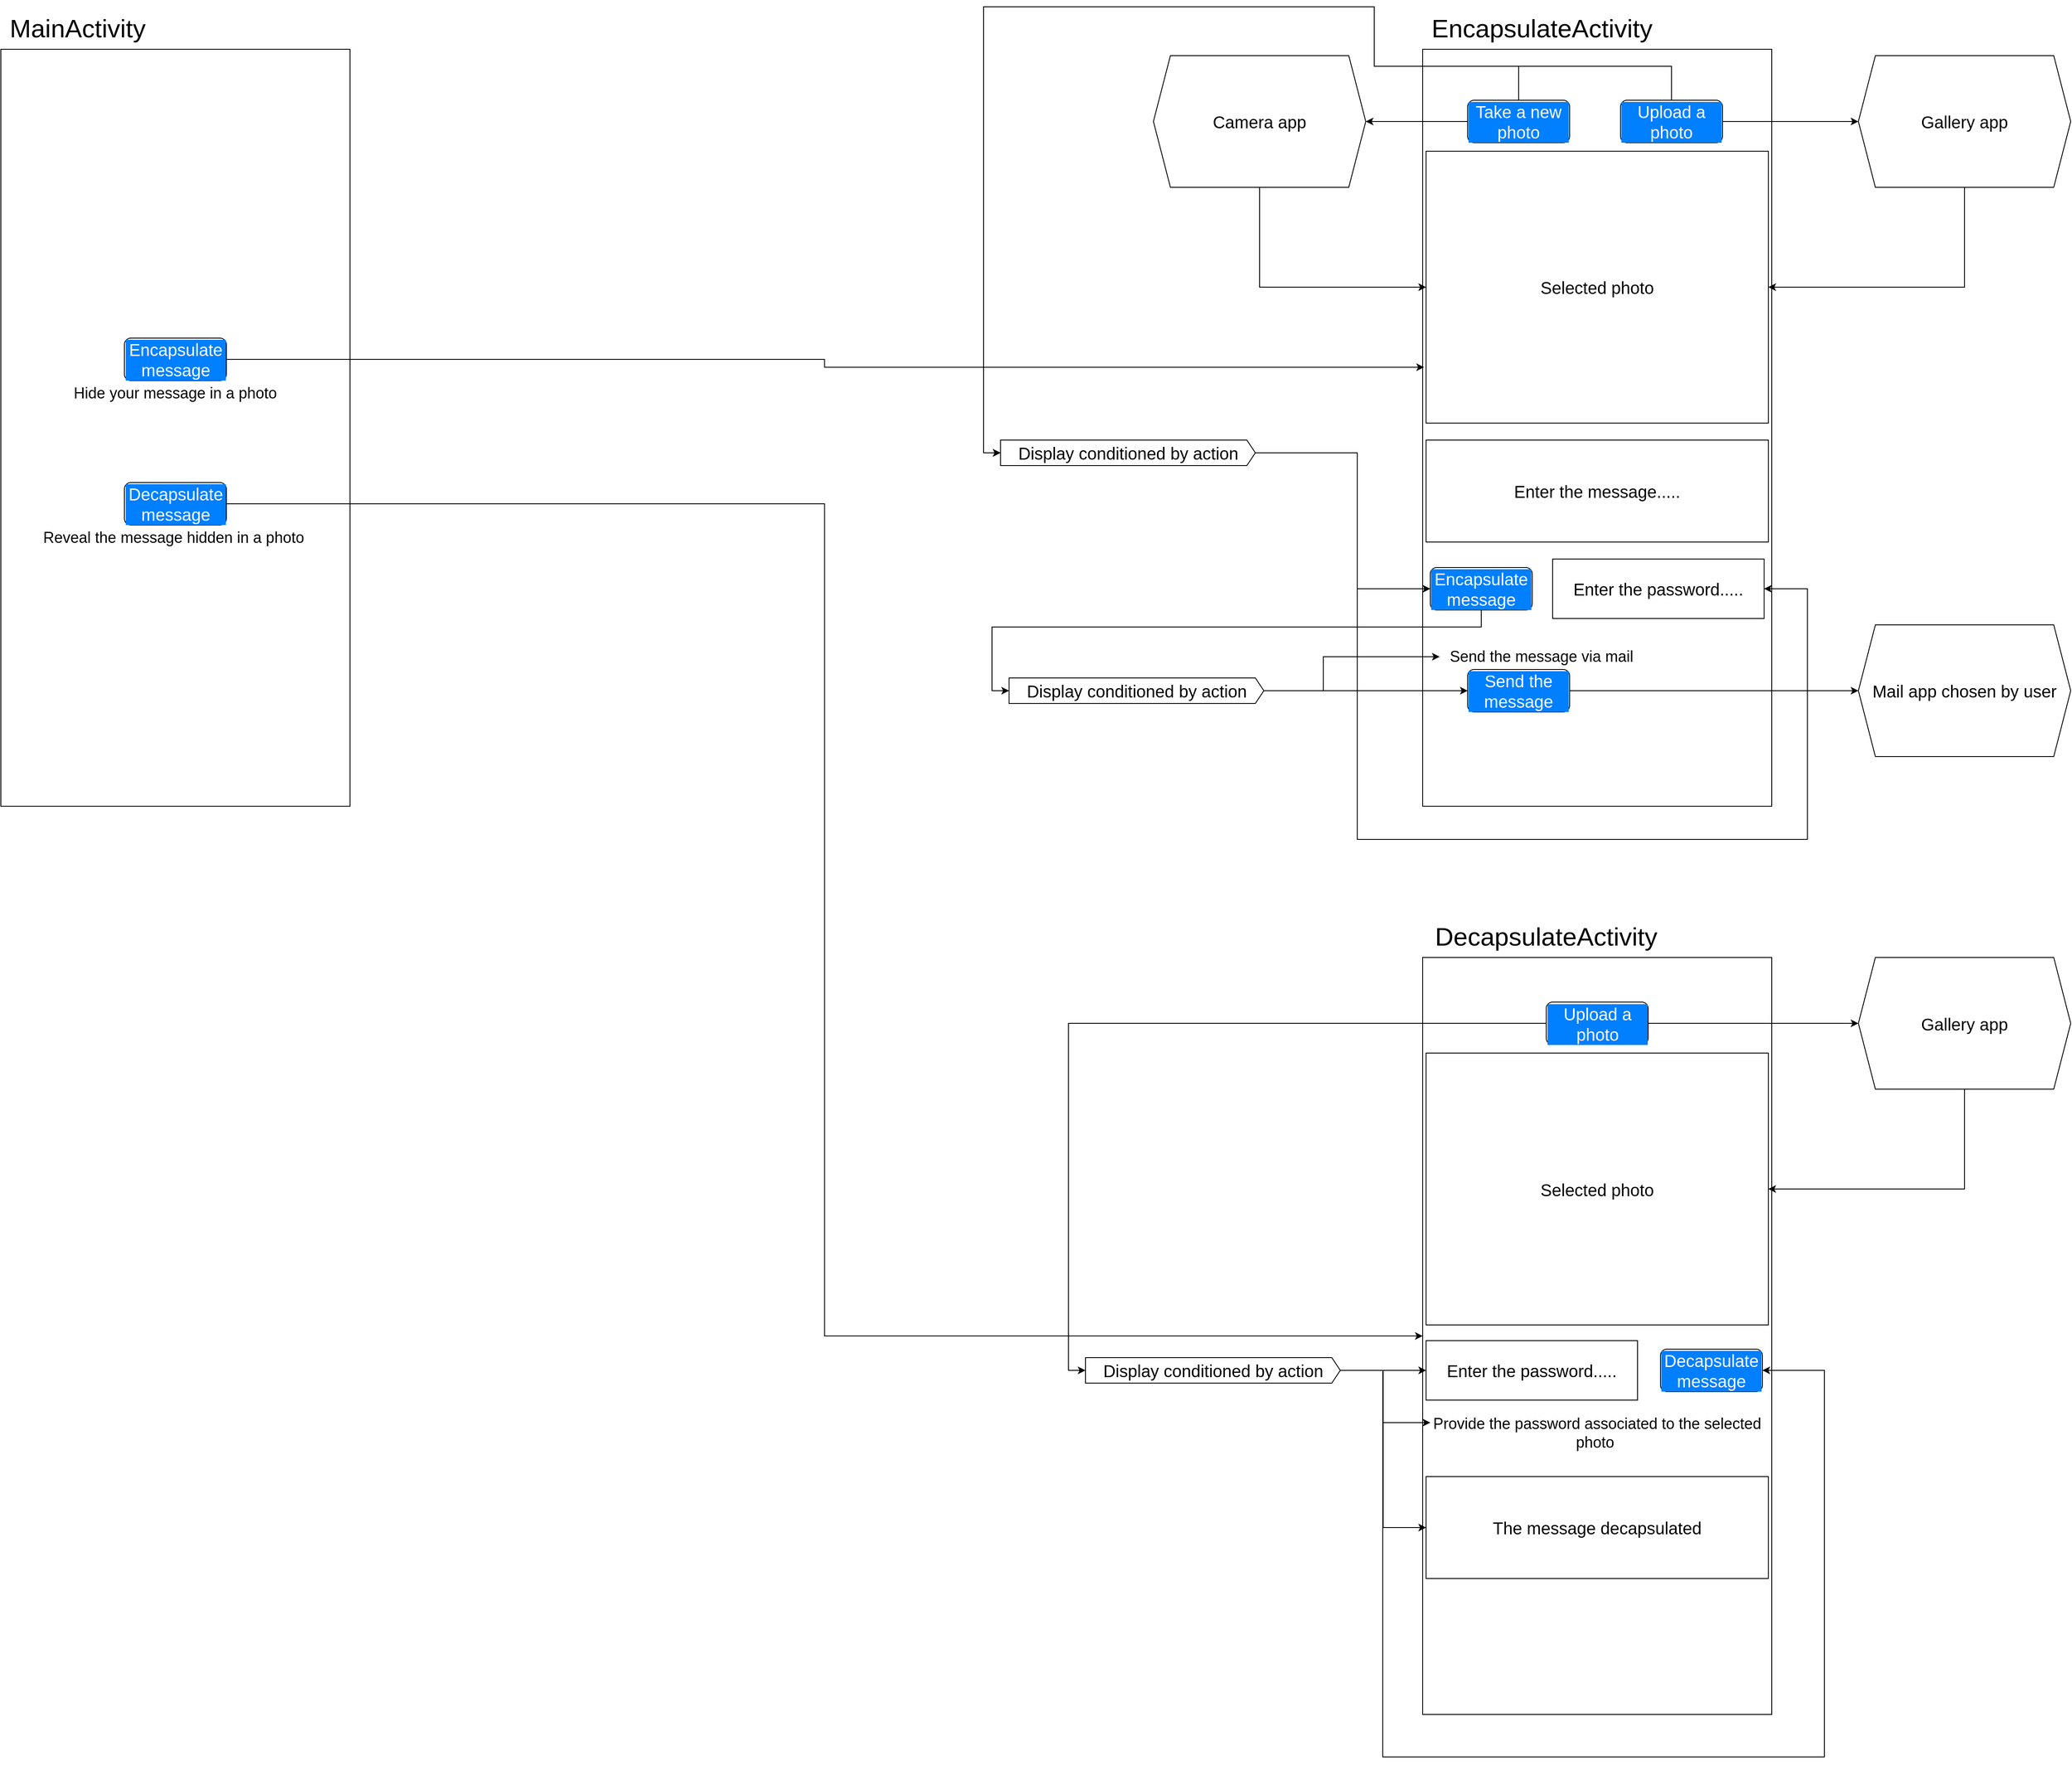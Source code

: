 <mxfile version="24.7.1" type="device">
  <diagram name="Pagină-1" id="e3TAEm-btMj8c2uIH9YA">
    <mxGraphModel dx="2100" dy="1112" grid="1" gridSize="10" guides="1" tooltips="1" connect="1" arrows="1" fold="1" page="1" pageScale="1" pageWidth="827" pageHeight="1169" math="0" shadow="0">
      <root>
        <mxCell id="0" />
        <mxCell id="1" parent="0" />
        <mxCell id="pdFL4RSGOMo0T5e-siJF-1" value="" style="rounded=0;whiteSpace=wrap;html=1;" vertex="1" parent="1">
          <mxGeometry x="3" y="110" width="411" height="891" as="geometry" />
        </mxCell>
        <mxCell id="pdFL4RSGOMo0T5e-siJF-2" value="" style="rounded=0;whiteSpace=wrap;html=1;" vertex="1" parent="1">
          <mxGeometry x="1677" y="110" width="411" height="891" as="geometry" />
        </mxCell>
        <mxCell id="pdFL4RSGOMo0T5e-siJF-3" value="MainActivity" style="text;html=1;align=center;verticalAlign=middle;resizable=0;points=[];autosize=1;strokeColor=none;fillColor=none;fontSize=30;" vertex="1" parent="1">
          <mxGeometry x="3" y="60" width="180" height="50" as="geometry" />
        </mxCell>
        <mxCell id="pdFL4RSGOMo0T5e-siJF-4" value="&lt;font style=&quot;font-size: 20px;&quot;&gt;Encapsulate message&lt;/font&gt;" style="rounded=1;whiteSpace=wrap;html=1;labelBackgroundColor=#007FFF;fontColor=#ffffff;" vertex="1" parent="1">
          <mxGeometry x="148.5" y="450" width="120" height="50" as="geometry" />
        </mxCell>
        <mxCell id="pdFL4RSGOMo0T5e-siJF-41" style="edgeStyle=orthogonalEdgeStyle;rounded=0;orthogonalLoop=1;jettySize=auto;html=1;entryX=0;entryY=0.5;entryDx=0;entryDy=0;" edge="1" parent="1" source="pdFL4RSGOMo0T5e-siJF-6" target="pdFL4RSGOMo0T5e-siJF-39">
          <mxGeometry relative="1" as="geometry" />
        </mxCell>
        <mxCell id="pdFL4RSGOMo0T5e-siJF-6" value="&lt;font style=&quot;font-size: 20px;&quot;&gt;Decapsulate message&lt;/font&gt;" style="rounded=1;whiteSpace=wrap;html=1;fontColor=#ffffff;labelBackgroundColor=#007FFF;" vertex="1" parent="1">
          <mxGeometry x="148.5" y="620" width="120" height="50" as="geometry" />
        </mxCell>
        <mxCell id="pdFL4RSGOMo0T5e-siJF-8" value="&lt;font style=&quot;font-size: 18px;&quot;&gt;Hide your message in a photo&lt;/font&gt;" style="text;html=1;align=center;verticalAlign=middle;whiteSpace=wrap;rounded=0;" vertex="1" parent="1">
          <mxGeometry x="79" y="500" width="259" height="30" as="geometry" />
        </mxCell>
        <mxCell id="pdFL4RSGOMo0T5e-siJF-10" value="Reveal the message hidden in a photo&amp;nbsp;" style="text;html=1;align=center;verticalAlign=middle;whiteSpace=wrap;rounded=0;fontSize=18;" vertex="1" parent="1">
          <mxGeometry x="50.5" y="670" width="316" height="30" as="geometry" />
        </mxCell>
        <mxCell id="pdFL4RSGOMo0T5e-siJF-11" style="edgeStyle=orthogonalEdgeStyle;rounded=0;orthogonalLoop=1;jettySize=auto;html=1;entryX=0.004;entryY=0.42;entryDx=0;entryDy=0;entryPerimeter=0;" edge="1" parent="1" source="pdFL4RSGOMo0T5e-siJF-4" target="pdFL4RSGOMo0T5e-siJF-2">
          <mxGeometry relative="1" as="geometry" />
        </mxCell>
        <mxCell id="pdFL4RSGOMo0T5e-siJF-13" value="EncapsulateActivity" style="text;html=1;align=center;verticalAlign=middle;resizable=0;points=[];autosize=1;strokeColor=none;fillColor=none;fontSize=30;" vertex="1" parent="1">
          <mxGeometry x="1677" y="60" width="280" height="50" as="geometry" />
        </mxCell>
        <mxCell id="pdFL4RSGOMo0T5e-siJF-48" style="edgeStyle=orthogonalEdgeStyle;rounded=0;orthogonalLoop=1;jettySize=auto;html=1;" edge="1" parent="1" source="pdFL4RSGOMo0T5e-siJF-17" target="pdFL4RSGOMo0T5e-siJF-47">
          <mxGeometry relative="1" as="geometry" />
        </mxCell>
        <mxCell id="pdFL4RSGOMo0T5e-siJF-17" value="&lt;font style=&quot;font-size: 20px;&quot;&gt;Take a new photo&lt;/font&gt;" style="rounded=1;whiteSpace=wrap;html=1;fontSize=12;fontColor=#FFFFFF;labelBackgroundColor=#007FFF;" vertex="1" parent="1">
          <mxGeometry x="1730" y="170" width="120" height="50" as="geometry" />
        </mxCell>
        <mxCell id="pdFL4RSGOMo0T5e-siJF-35" style="edgeStyle=orthogonalEdgeStyle;rounded=0;orthogonalLoop=1;jettySize=auto;html=1;entryX=0;entryY=0.5;entryDx=0;entryDy=0;" edge="1" parent="1" source="pdFL4RSGOMo0T5e-siJF-18" target="pdFL4RSGOMo0T5e-siJF-34">
          <mxGeometry relative="1" as="geometry" />
        </mxCell>
        <mxCell id="pdFL4RSGOMo0T5e-siJF-18" value="&lt;font style=&quot;font-size: 20px;&quot;&gt;Upload a photo&lt;/font&gt;" style="rounded=1;whiteSpace=wrap;html=1;labelBackgroundColor=#007FFF;fontColor=#FFFFFF;" vertex="1" parent="1">
          <mxGeometry x="1910" y="170" width="120" height="50" as="geometry" />
        </mxCell>
        <mxCell id="pdFL4RSGOMo0T5e-siJF-19" value="&lt;font style=&quot;font-size: 20px;&quot;&gt;Selected photo&lt;/font&gt;" style="rounded=0;whiteSpace=wrap;html=1;" vertex="1" parent="1">
          <mxGeometry x="1681" y="230" width="403" height="320" as="geometry" />
        </mxCell>
        <mxCell id="pdFL4RSGOMo0T5e-siJF-20" value="&lt;font style=&quot;font-size: 20px;&quot;&gt;Enter the message.....&lt;/font&gt;" style="rounded=0;whiteSpace=wrap;html=1;" vertex="1" parent="1">
          <mxGeometry x="1681" y="570" width="403" height="120" as="geometry" />
        </mxCell>
        <mxCell id="pdFL4RSGOMo0T5e-siJF-22" value="Encapsulate message" style="rounded=1;whiteSpace=wrap;html=1;fontSize=20;fontColor=#FFFFFF;labelBackgroundColor=#007FFF;" vertex="1" parent="1">
          <mxGeometry x="1686" y="720" width="120" height="50" as="geometry" />
        </mxCell>
        <mxCell id="pdFL4RSGOMo0T5e-siJF-33" style="edgeStyle=orthogonalEdgeStyle;rounded=0;orthogonalLoop=1;jettySize=auto;html=1;entryX=0;entryY=0.5;entryDx=0;entryDy=0;" edge="1" parent="1" source="pdFL4RSGOMo0T5e-siJF-23" target="pdFL4RSGOMo0T5e-siJF-32">
          <mxGeometry relative="1" as="geometry" />
        </mxCell>
        <mxCell id="pdFL4RSGOMo0T5e-siJF-23" value="Send the message" style="rounded=1;whiteSpace=wrap;html=1;fontSize=20;labelBackgroundColor=#007FFF;fontColor=#FFFFFF;" vertex="1" parent="1">
          <mxGeometry x="1730" y="840" width="120" height="50" as="geometry" />
        </mxCell>
        <mxCell id="pdFL4RSGOMo0T5e-siJF-25" value="Send the message via mail" style="text;html=1;align=center;verticalAlign=middle;whiteSpace=wrap;rounded=0;fontSize=18;" vertex="1" parent="1">
          <mxGeometry x="1697" y="810" width="240" height="30" as="geometry" />
        </mxCell>
        <mxCell id="pdFL4RSGOMo0T5e-siJF-32" value="&lt;font style=&quot;font-size: 20px;&quot;&gt;Mail app chosen by user&lt;/font&gt;" style="shape=hexagon;perimeter=hexagonPerimeter2;whiteSpace=wrap;html=1;fixedSize=1;" vertex="1" parent="1">
          <mxGeometry x="2190" y="787.5" width="250" height="155" as="geometry" />
        </mxCell>
        <mxCell id="pdFL4RSGOMo0T5e-siJF-38" style="edgeStyle=orthogonalEdgeStyle;rounded=0;orthogonalLoop=1;jettySize=auto;html=1;" edge="1" parent="1" source="pdFL4RSGOMo0T5e-siJF-34" target="pdFL4RSGOMo0T5e-siJF-19">
          <mxGeometry relative="1" as="geometry">
            <Array as="points">
              <mxPoint x="2315" y="390" />
            </Array>
          </mxGeometry>
        </mxCell>
        <mxCell id="pdFL4RSGOMo0T5e-siJF-34" value="&lt;font style=&quot;font-size: 20px;&quot;&gt;Gallery app&lt;/font&gt;" style="shape=hexagon;perimeter=hexagonPerimeter2;whiteSpace=wrap;html=1;fixedSize=1;" vertex="1" parent="1">
          <mxGeometry x="2190" y="117.5" width="250" height="155" as="geometry" />
        </mxCell>
        <mxCell id="pdFL4RSGOMo0T5e-siJF-39" value="" style="rounded=0;whiteSpace=wrap;html=1;" vertex="1" parent="1">
          <mxGeometry x="1677" y="1179" width="411" height="891" as="geometry" />
        </mxCell>
        <mxCell id="pdFL4RSGOMo0T5e-siJF-40" value="DecapsulateActivity" style="text;html=1;align=center;verticalAlign=middle;resizable=0;points=[];autosize=1;strokeColor=none;fillColor=none;fontSize=30;" vertex="1" parent="1">
          <mxGeometry x="1677" y="1129" width="290" height="50" as="geometry" />
        </mxCell>
        <mxCell id="pdFL4RSGOMo0T5e-siJF-42" style="edgeStyle=orthogonalEdgeStyle;rounded=0;orthogonalLoop=1;jettySize=auto;html=1;entryX=0;entryY=0.5;entryDx=0;entryDy=0;" edge="1" parent="1" source="pdFL4RSGOMo0T5e-siJF-43" target="pdFL4RSGOMo0T5e-siJF-46">
          <mxGeometry relative="1" as="geometry" />
        </mxCell>
        <mxCell id="pdFL4RSGOMo0T5e-siJF-43" value="Upload a photo" style="rounded=1;whiteSpace=wrap;html=1;fontSize=20;labelBackgroundColor=#007FFF;fontColor=#FFFFFF;" vertex="1" parent="1">
          <mxGeometry x="1822.5" y="1231.5" width="120" height="50" as="geometry" />
        </mxCell>
        <mxCell id="pdFL4RSGOMo0T5e-siJF-44" value="&lt;font style=&quot;font-size: 20px;&quot;&gt;Selected photo&lt;/font&gt;" style="rounded=0;whiteSpace=wrap;html=1;" vertex="1" parent="1">
          <mxGeometry x="1681" y="1291.5" width="403" height="320" as="geometry" />
        </mxCell>
        <mxCell id="pdFL4RSGOMo0T5e-siJF-45" style="edgeStyle=orthogonalEdgeStyle;rounded=0;orthogonalLoop=1;jettySize=auto;html=1;" edge="1" parent="1" source="pdFL4RSGOMo0T5e-siJF-46" target="pdFL4RSGOMo0T5e-siJF-44">
          <mxGeometry relative="1" as="geometry">
            <Array as="points">
              <mxPoint x="2315" y="1451.5" />
            </Array>
          </mxGeometry>
        </mxCell>
        <mxCell id="pdFL4RSGOMo0T5e-siJF-46" value="Gallery app" style="shape=hexagon;perimeter=hexagonPerimeter2;whiteSpace=wrap;html=1;fixedSize=1;fontSize=20;" vertex="1" parent="1">
          <mxGeometry x="2190" y="1179" width="250" height="155" as="geometry" />
        </mxCell>
        <mxCell id="pdFL4RSGOMo0T5e-siJF-49" style="edgeStyle=orthogonalEdgeStyle;rounded=0;orthogonalLoop=1;jettySize=auto;html=1;" edge="1" parent="1" source="pdFL4RSGOMo0T5e-siJF-47" target="pdFL4RSGOMo0T5e-siJF-19">
          <mxGeometry relative="1" as="geometry">
            <Array as="points">
              <mxPoint x="1485" y="390" />
            </Array>
          </mxGeometry>
        </mxCell>
        <mxCell id="pdFL4RSGOMo0T5e-siJF-47" value="Camera app" style="shape=hexagon;perimeter=hexagonPerimeter2;whiteSpace=wrap;html=1;fixedSize=1;fontSize=20;" vertex="1" parent="1">
          <mxGeometry x="1360" y="117.5" width="250" height="155" as="geometry" />
        </mxCell>
        <mxCell id="pdFL4RSGOMo0T5e-siJF-51" value="&lt;font style=&quot;font-size: 20px;&quot;&gt;Enter the password.....&lt;/font&gt;" style="rounded=0;whiteSpace=wrap;html=1;" vertex="1" parent="1">
          <mxGeometry x="1681" y="1630" width="249" height="70" as="geometry" />
        </mxCell>
        <mxCell id="pdFL4RSGOMo0T5e-siJF-53" value="&lt;font style=&quot;font-size: 20px;&quot;&gt;Decapsulate message&lt;/font&gt;" style="rounded=1;whiteSpace=wrap;html=1;labelBackgroundColor=#007FFF;fontColor=#FFFFFF;" vertex="1" parent="1">
          <mxGeometry x="1957" y="1640" width="120" height="50" as="geometry" />
        </mxCell>
        <mxCell id="pdFL4RSGOMo0T5e-siJF-54" value="&lt;span style=&quot;font-size: 18px;&quot;&gt;Provide the password associated to the selected photo&amp;nbsp;&lt;/span&gt;" style="text;html=1;align=center;verticalAlign=middle;whiteSpace=wrap;rounded=0;" vertex="1" parent="1">
          <mxGeometry x="1686" y="1714" width="393" height="50" as="geometry" />
        </mxCell>
        <mxCell id="pdFL4RSGOMo0T5e-siJF-56" value="&lt;span style=&quot;font-size: 20px;&quot;&gt;The message decapsulated&lt;/span&gt;" style="rounded=0;whiteSpace=wrap;html=1;" vertex="1" parent="1">
          <mxGeometry x="1681" y="1790" width="403" height="120" as="geometry" />
        </mxCell>
        <mxCell id="pdFL4RSGOMo0T5e-siJF-61" style="edgeStyle=orthogonalEdgeStyle;rounded=0;orthogonalLoop=1;jettySize=auto;html=1;entryX=0;entryY=0.5;entryDx=0;entryDy=0;" edge="1" parent="1" source="pdFL4RSGOMo0T5e-siJF-60" target="pdFL4RSGOMo0T5e-siJF-22">
          <mxGeometry relative="1" as="geometry">
            <Array as="points">
              <mxPoint x="1600" y="585" />
              <mxPoint x="1600" y="745" />
            </Array>
          </mxGeometry>
        </mxCell>
        <mxCell id="pdFL4RSGOMo0T5e-siJF-76" style="edgeStyle=orthogonalEdgeStyle;rounded=0;orthogonalLoop=1;jettySize=auto;html=1;entryX=1;entryY=0.5;entryDx=0;entryDy=0;" edge="1" parent="1" source="pdFL4RSGOMo0T5e-siJF-60" target="pdFL4RSGOMo0T5e-siJF-75">
          <mxGeometry relative="1" as="geometry">
            <Array as="points">
              <mxPoint x="1600" y="585" />
              <mxPoint x="1600" y="1040" />
              <mxPoint x="2130" y="1040" />
              <mxPoint x="2130" y="745" />
            </Array>
          </mxGeometry>
        </mxCell>
        <mxCell id="pdFL4RSGOMo0T5e-siJF-60" value="Display conditioned by action" style="html=1;shadow=0;dashed=0;align=center;verticalAlign=middle;shape=mxgraph.arrows2.arrow;dy=0;dx=10;notch=0;fontSize=20;" vertex="1" parent="1">
          <mxGeometry x="1180" y="570" width="300" height="30" as="geometry" />
        </mxCell>
        <mxCell id="pdFL4RSGOMo0T5e-siJF-64" style="edgeStyle=orthogonalEdgeStyle;rounded=0;orthogonalLoop=1;jettySize=auto;html=1;entryX=0;entryY=0.5;entryDx=0;entryDy=0;entryPerimeter=0;" edge="1" parent="1" source="pdFL4RSGOMo0T5e-siJF-17" target="pdFL4RSGOMo0T5e-siJF-60">
          <mxGeometry relative="1" as="geometry">
            <Array as="points">
              <mxPoint x="1790" y="130" />
              <mxPoint x="1620" y="130" />
              <mxPoint x="1620" y="60" />
              <mxPoint x="1160" y="60" />
              <mxPoint x="1160" y="585" />
            </Array>
          </mxGeometry>
        </mxCell>
        <mxCell id="pdFL4RSGOMo0T5e-siJF-65" style="edgeStyle=orthogonalEdgeStyle;rounded=0;orthogonalLoop=1;jettySize=auto;html=1;entryX=0;entryY=0.5;entryDx=0;entryDy=0;entryPerimeter=0;" edge="1" parent="1" source="pdFL4RSGOMo0T5e-siJF-18" target="pdFL4RSGOMo0T5e-siJF-60">
          <mxGeometry relative="1" as="geometry">
            <Array as="points">
              <mxPoint x="1970" y="130" />
              <mxPoint x="1620" y="130" />
              <mxPoint x="1620" y="60" />
              <mxPoint x="1160" y="60" />
              <mxPoint x="1160" y="585" />
            </Array>
          </mxGeometry>
        </mxCell>
        <mxCell id="pdFL4RSGOMo0T5e-siJF-70" style="edgeStyle=orthogonalEdgeStyle;rounded=0;orthogonalLoop=1;jettySize=auto;html=1;" edge="1" parent="1" source="pdFL4RSGOMo0T5e-siJF-68" target="pdFL4RSGOMo0T5e-siJF-51">
          <mxGeometry relative="1" as="geometry" />
        </mxCell>
        <mxCell id="pdFL4RSGOMo0T5e-siJF-72" style="edgeStyle=orthogonalEdgeStyle;rounded=0;orthogonalLoop=1;jettySize=auto;html=1;entryX=0;entryY=0.25;entryDx=0;entryDy=0;" edge="1" parent="1" source="pdFL4RSGOMo0T5e-siJF-68" target="pdFL4RSGOMo0T5e-siJF-54">
          <mxGeometry relative="1" as="geometry">
            <Array as="points">
              <mxPoint x="1630" y="1665" />
              <mxPoint x="1630" y="1726" />
            </Array>
          </mxGeometry>
        </mxCell>
        <mxCell id="pdFL4RSGOMo0T5e-siJF-73" style="edgeStyle=orthogonalEdgeStyle;rounded=0;orthogonalLoop=1;jettySize=auto;html=1;entryX=0;entryY=0.5;entryDx=0;entryDy=0;" edge="1" parent="1" source="pdFL4RSGOMo0T5e-siJF-68" target="pdFL4RSGOMo0T5e-siJF-56">
          <mxGeometry relative="1" as="geometry" />
        </mxCell>
        <mxCell id="pdFL4RSGOMo0T5e-siJF-74" style="edgeStyle=orthogonalEdgeStyle;rounded=0;orthogonalLoop=1;jettySize=auto;html=1;" edge="1" parent="1" source="pdFL4RSGOMo0T5e-siJF-68" target="pdFL4RSGOMo0T5e-siJF-53">
          <mxGeometry relative="1" as="geometry">
            <Array as="points">
              <mxPoint x="1630" y="1665" />
              <mxPoint x="1630" y="2120" />
              <mxPoint x="2150" y="2120" />
              <mxPoint x="2150" y="1665" />
            </Array>
          </mxGeometry>
        </mxCell>
        <mxCell id="pdFL4RSGOMo0T5e-siJF-68" value="Display conditioned by action" style="html=1;shadow=0;dashed=0;align=center;verticalAlign=middle;shape=mxgraph.arrows2.arrow;dy=0;dx=10;notch=0;fontSize=20;" vertex="1" parent="1">
          <mxGeometry x="1280" y="1650" width="300" height="30" as="geometry" />
        </mxCell>
        <mxCell id="pdFL4RSGOMo0T5e-siJF-69" style="edgeStyle=orthogonalEdgeStyle;rounded=0;orthogonalLoop=1;jettySize=auto;html=1;entryX=0;entryY=0.5;entryDx=0;entryDy=0;entryPerimeter=0;" edge="1" parent="1" source="pdFL4RSGOMo0T5e-siJF-43" target="pdFL4RSGOMo0T5e-siJF-68">
          <mxGeometry relative="1" as="geometry" />
        </mxCell>
        <mxCell id="pdFL4RSGOMo0T5e-siJF-75" value="&lt;font style=&quot;font-size: 20px;&quot;&gt;Enter the password.....&lt;/font&gt;" style="rounded=0;whiteSpace=wrap;html=1;" vertex="1" parent="1">
          <mxGeometry x="1830" y="710" width="249" height="70" as="geometry" />
        </mxCell>
        <mxCell id="pdFL4RSGOMo0T5e-siJF-78" style="edgeStyle=orthogonalEdgeStyle;rounded=0;orthogonalLoop=1;jettySize=auto;html=1;" edge="1" parent="1" source="pdFL4RSGOMo0T5e-siJF-77" target="pdFL4RSGOMo0T5e-siJF-23">
          <mxGeometry relative="1" as="geometry" />
        </mxCell>
        <mxCell id="pdFL4RSGOMo0T5e-siJF-79" style="edgeStyle=orthogonalEdgeStyle;rounded=0;orthogonalLoop=1;jettySize=auto;html=1;entryX=0;entryY=0.5;entryDx=0;entryDy=0;" edge="1" parent="1" source="pdFL4RSGOMo0T5e-siJF-77" target="pdFL4RSGOMo0T5e-siJF-25">
          <mxGeometry relative="1" as="geometry">
            <Array as="points">
              <mxPoint x="1560" y="865" />
              <mxPoint x="1560" y="825" />
            </Array>
          </mxGeometry>
        </mxCell>
        <mxCell id="pdFL4RSGOMo0T5e-siJF-77" value="Display conditioned by action" style="html=1;shadow=0;dashed=0;align=center;verticalAlign=middle;shape=mxgraph.arrows2.arrow;dy=0;dx=10;notch=0;fontSize=20;" vertex="1" parent="1">
          <mxGeometry x="1190" y="850" width="300" height="30" as="geometry" />
        </mxCell>
        <mxCell id="pdFL4RSGOMo0T5e-siJF-80" style="edgeStyle=orthogonalEdgeStyle;rounded=0;orthogonalLoop=1;jettySize=auto;html=1;entryX=0;entryY=0.5;entryDx=0;entryDy=0;entryPerimeter=0;" edge="1" parent="1" source="pdFL4RSGOMo0T5e-siJF-22" target="pdFL4RSGOMo0T5e-siJF-77">
          <mxGeometry relative="1" as="geometry">
            <Array as="points">
              <mxPoint x="1746" y="790" />
              <mxPoint x="1170" y="790" />
              <mxPoint x="1170" y="865" />
            </Array>
          </mxGeometry>
        </mxCell>
      </root>
    </mxGraphModel>
  </diagram>
</mxfile>
